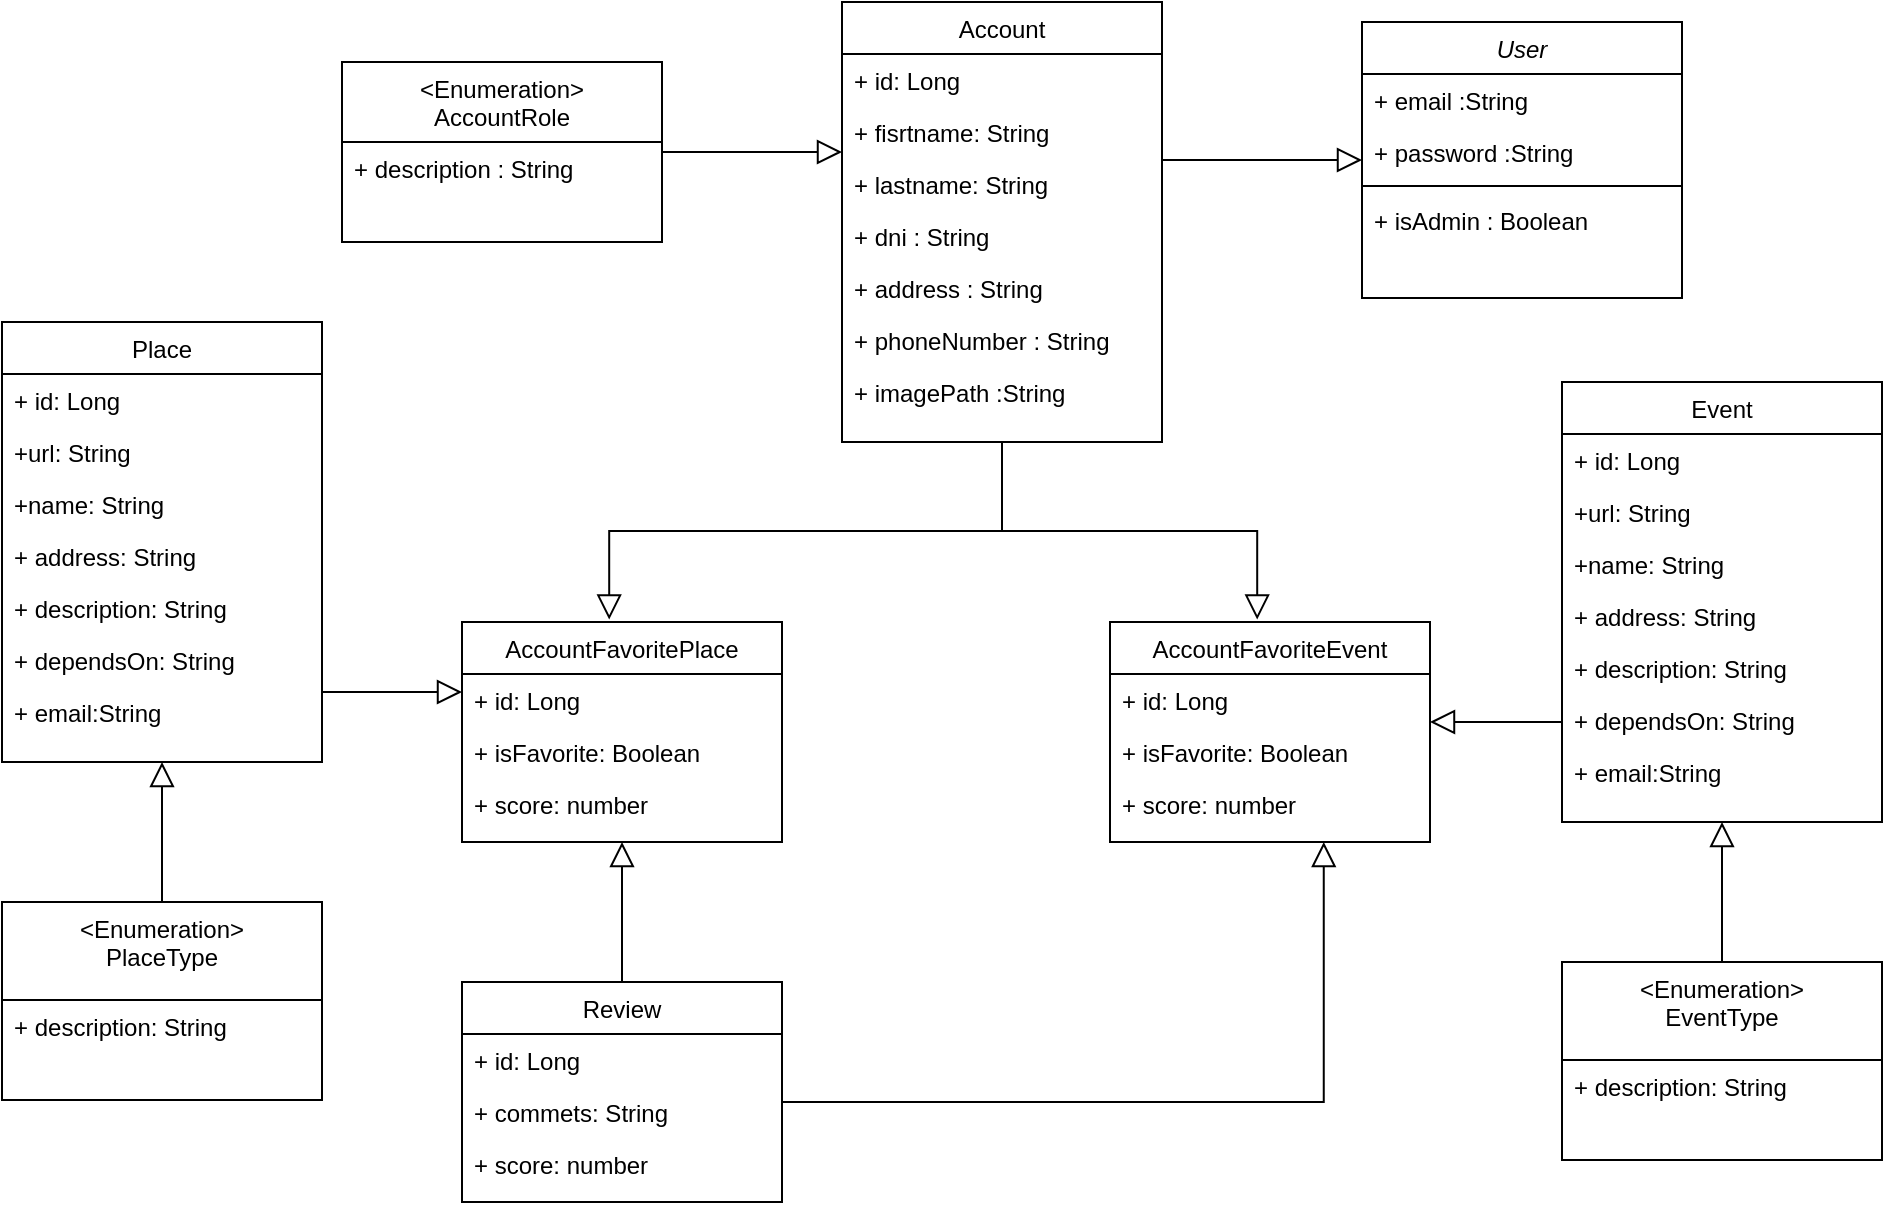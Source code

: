 <mxfile version="21.7.1" type="device">
  <diagram id="C5RBs43oDa-KdzZeNtuy" name="Page-1">
    <mxGraphModel dx="2069" dy="593" grid="1" gridSize="10" guides="1" tooltips="1" connect="1" arrows="1" fold="1" page="1" pageScale="1" pageWidth="827" pageHeight="1169" math="0" shadow="0">
      <root>
        <mxCell id="WIyWlLk6GJQsqaUBKTNV-0" />
        <mxCell id="WIyWlLk6GJQsqaUBKTNV-1" parent="WIyWlLk6GJQsqaUBKTNV-0" />
        <mxCell id="zkfFHV4jXpPFQw0GAbJ--0" value="User" style="swimlane;fontStyle=2;align=center;verticalAlign=top;childLayout=stackLayout;horizontal=1;startSize=26;horizontalStack=0;resizeParent=1;resizeLast=0;collapsible=1;marginBottom=0;rounded=0;shadow=0;strokeWidth=1;" parent="WIyWlLk6GJQsqaUBKTNV-1" vertex="1">
          <mxGeometry x="540" y="360" width="160" height="138" as="geometry">
            <mxRectangle x="230" y="140" width="160" height="26" as="alternateBounds" />
          </mxGeometry>
        </mxCell>
        <mxCell id="zkfFHV4jXpPFQw0GAbJ--1" value="+ email :String" style="text;align=left;verticalAlign=top;spacingLeft=4;spacingRight=4;overflow=hidden;rotatable=0;points=[[0,0.5],[1,0.5]];portConstraint=eastwest;" parent="zkfFHV4jXpPFQw0GAbJ--0" vertex="1">
          <mxGeometry y="26" width="160" height="26" as="geometry" />
        </mxCell>
        <mxCell id="zkfFHV4jXpPFQw0GAbJ--2" value="+ password :String" style="text;align=left;verticalAlign=top;spacingLeft=4;spacingRight=4;overflow=hidden;rotatable=0;points=[[0,0.5],[1,0.5]];portConstraint=eastwest;rounded=0;shadow=0;html=0;" parent="zkfFHV4jXpPFQw0GAbJ--0" vertex="1">
          <mxGeometry y="52" width="160" height="26" as="geometry" />
        </mxCell>
        <mxCell id="zkfFHV4jXpPFQw0GAbJ--4" value="" style="line;html=1;strokeWidth=1;align=left;verticalAlign=middle;spacingTop=-1;spacingLeft=3;spacingRight=3;rotatable=0;labelPosition=right;points=[];portConstraint=eastwest;" parent="zkfFHV4jXpPFQw0GAbJ--0" vertex="1">
          <mxGeometry y="78" width="160" height="8" as="geometry" />
        </mxCell>
        <mxCell id="zkfFHV4jXpPFQw0GAbJ--5" value="+ isAdmin : Boolean" style="text;align=left;verticalAlign=top;spacingLeft=4;spacingRight=4;overflow=hidden;rotatable=0;points=[[0,0.5],[1,0.5]];portConstraint=eastwest;" parent="zkfFHV4jXpPFQw0GAbJ--0" vertex="1">
          <mxGeometry y="86" width="160" height="26" as="geometry" />
        </mxCell>
        <mxCell id="zkfFHV4jXpPFQw0GAbJ--6" value="Account" style="swimlane;fontStyle=0;align=center;verticalAlign=top;childLayout=stackLayout;horizontal=1;startSize=26;horizontalStack=0;resizeParent=1;resizeLast=0;collapsible=1;marginBottom=0;rounded=0;shadow=0;strokeWidth=1;" parent="WIyWlLk6GJQsqaUBKTNV-1" vertex="1">
          <mxGeometry x="280" y="350" width="160" height="220" as="geometry">
            <mxRectangle x="130" y="380" width="160" height="26" as="alternateBounds" />
          </mxGeometry>
        </mxCell>
        <mxCell id="zkfFHV4jXpPFQw0GAbJ--7" value="+ id: Long" style="text;align=left;verticalAlign=top;spacingLeft=4;spacingRight=4;overflow=hidden;rotatable=0;points=[[0,0.5],[1,0.5]];portConstraint=eastwest;" parent="zkfFHV4jXpPFQw0GAbJ--6" vertex="1">
          <mxGeometry y="26" width="160" height="26" as="geometry" />
        </mxCell>
        <mxCell id="7tATwnDGZoLCw-uMUvrE-8" value="+ fisrtname: String" style="text;align=left;verticalAlign=top;spacingLeft=4;spacingRight=4;overflow=hidden;rotatable=0;points=[[0,0.5],[1,0.5]];portConstraint=eastwest;rounded=0;shadow=0;html=0;" parent="zkfFHV4jXpPFQw0GAbJ--6" vertex="1">
          <mxGeometry y="52" width="160" height="26" as="geometry" />
        </mxCell>
        <mxCell id="7tATwnDGZoLCw-uMUvrE-9" value="+ lastname: String" style="text;align=left;verticalAlign=top;spacingLeft=4;spacingRight=4;overflow=hidden;rotatable=0;points=[[0,0.5],[1,0.5]];portConstraint=eastwest;rounded=0;shadow=0;html=0;" parent="zkfFHV4jXpPFQw0GAbJ--6" vertex="1">
          <mxGeometry y="78" width="160" height="26" as="geometry" />
        </mxCell>
        <mxCell id="7tATwnDGZoLCw-uMUvrE-10" value="+ dni : String&#xa;&#xa;&#xa;&#xa;&#xa;&#xa;" style="text;align=left;verticalAlign=top;spacingLeft=4;spacingRight=4;overflow=hidden;rotatable=0;points=[[0,0.5],[1,0.5]];portConstraint=eastwest;rounded=0;shadow=0;html=0;" parent="zkfFHV4jXpPFQw0GAbJ--6" vertex="1">
          <mxGeometry y="104" width="160" height="26" as="geometry" />
        </mxCell>
        <mxCell id="7tATwnDGZoLCw-uMUvrE-11" value="+ address : String&#xa;&#xa;&#xa;&#xa;&#xa;&#xa;" style="text;align=left;verticalAlign=top;spacingLeft=4;spacingRight=4;overflow=hidden;rotatable=0;points=[[0,0.5],[1,0.5]];portConstraint=eastwest;rounded=0;shadow=0;html=0;" parent="zkfFHV4jXpPFQw0GAbJ--6" vertex="1">
          <mxGeometry y="130" width="160" height="26" as="geometry" />
        </mxCell>
        <mxCell id="7tATwnDGZoLCw-uMUvrE-12" value="+ phoneNumber : String&#xa;&#xa;&#xa;&#xa;&#xa;&#xa;" style="text;align=left;verticalAlign=top;spacingLeft=4;spacingRight=4;overflow=hidden;rotatable=0;points=[[0,0.5],[1,0.5]];portConstraint=eastwest;rounded=0;shadow=0;html=0;" parent="zkfFHV4jXpPFQw0GAbJ--6" vertex="1">
          <mxGeometry y="156" width="160" height="26" as="geometry" />
        </mxCell>
        <mxCell id="zkfFHV4jXpPFQw0GAbJ--8" value="+ imagePath :String&#xa;&#xa;&#xa;&#xa;&#xa;&#xa;" style="text;align=left;verticalAlign=top;spacingLeft=4;spacingRight=4;overflow=hidden;rotatable=0;points=[[0,0.5],[1,0.5]];portConstraint=eastwest;rounded=0;shadow=0;html=0;" parent="zkfFHV4jXpPFQw0GAbJ--6" vertex="1">
          <mxGeometry y="182" width="160" height="26" as="geometry" />
        </mxCell>
        <mxCell id="zkfFHV4jXpPFQw0GAbJ--12" value="" style="endArrow=block;endSize=10;endFill=0;shadow=0;strokeWidth=1;rounded=0;edgeStyle=elbowEdgeStyle;elbow=vertical;" parent="WIyWlLk6GJQsqaUBKTNV-1" source="zkfFHV4jXpPFQw0GAbJ--6" target="zkfFHV4jXpPFQw0GAbJ--0" edge="1">
          <mxGeometry width="160" relative="1" as="geometry">
            <mxPoint x="200" y="203" as="sourcePoint" />
            <mxPoint x="200" y="203" as="targetPoint" />
          </mxGeometry>
        </mxCell>
        <mxCell id="7tATwnDGZoLCw-uMUvrE-0" value="&lt;Enumeration&gt;&#xa;AccountRole" style="swimlane;fontStyle=0;align=center;verticalAlign=top;childLayout=stackLayout;horizontal=1;startSize=40;horizontalStack=0;resizeParent=1;resizeLast=0;collapsible=1;marginBottom=0;rounded=0;shadow=0;strokeWidth=1;" parent="WIyWlLk6GJQsqaUBKTNV-1" vertex="1">
          <mxGeometry x="30" y="380" width="160" height="90" as="geometry">
            <mxRectangle x="130" y="380" width="160" height="26" as="alternateBounds" />
          </mxGeometry>
        </mxCell>
        <mxCell id="7tATwnDGZoLCw-uMUvrE-1" value="+ description : String" style="text;align=left;verticalAlign=top;spacingLeft=4;spacingRight=4;overflow=hidden;rotatable=0;points=[[0,0.5],[1,0.5]];portConstraint=eastwest;" parent="7tATwnDGZoLCw-uMUvrE-0" vertex="1">
          <mxGeometry y="40" width="160" height="26" as="geometry" />
        </mxCell>
        <mxCell id="7tATwnDGZoLCw-uMUvrE-6" value="" style="endArrow=block;endSize=10;endFill=0;shadow=0;strokeWidth=1;rounded=0;edgeStyle=elbowEdgeStyle;elbow=vertical;" parent="WIyWlLk6GJQsqaUBKTNV-1" source="7tATwnDGZoLCw-uMUvrE-0" target="zkfFHV4jXpPFQw0GAbJ--6" edge="1">
          <mxGeometry width="160" relative="1" as="geometry">
            <mxPoint x="450" y="205" as="sourcePoint" />
            <mxPoint x="390" y="260" as="targetPoint" />
          </mxGeometry>
        </mxCell>
        <mxCell id="s2VFi7btBNgUpwKvan6q-0" value="AccountFavoriteEvent" style="swimlane;fontStyle=0;align=center;verticalAlign=top;childLayout=stackLayout;horizontal=1;startSize=26;horizontalStack=0;resizeParent=1;resizeLast=0;collapsible=1;marginBottom=0;rounded=0;shadow=0;strokeWidth=1;" vertex="1" parent="WIyWlLk6GJQsqaUBKTNV-1">
          <mxGeometry x="414" y="660" width="160" height="110" as="geometry">
            <mxRectangle x="130" y="380" width="160" height="26" as="alternateBounds" />
          </mxGeometry>
        </mxCell>
        <mxCell id="s2VFi7btBNgUpwKvan6q-1" value="+ id: Long" style="text;align=left;verticalAlign=top;spacingLeft=4;spacingRight=4;overflow=hidden;rotatable=0;points=[[0,0.5],[1,0.5]];portConstraint=eastwest;" vertex="1" parent="s2VFi7btBNgUpwKvan6q-0">
          <mxGeometry y="26" width="160" height="26" as="geometry" />
        </mxCell>
        <mxCell id="s2VFi7btBNgUpwKvan6q-2" value="+ isFavorite: Boolean" style="text;align=left;verticalAlign=top;spacingLeft=4;spacingRight=4;overflow=hidden;rotatable=0;points=[[0,0.5],[1,0.5]];portConstraint=eastwest;rounded=0;shadow=0;html=0;" vertex="1" parent="s2VFi7btBNgUpwKvan6q-0">
          <mxGeometry y="52" width="160" height="26" as="geometry" />
        </mxCell>
        <mxCell id="s2VFi7btBNgUpwKvan6q-3" value="+ score: number" style="text;align=left;verticalAlign=top;spacingLeft=4;spacingRight=4;overflow=hidden;rotatable=0;points=[[0,0.5],[1,0.5]];portConstraint=eastwest;rounded=0;shadow=0;html=0;" vertex="1" parent="s2VFi7btBNgUpwKvan6q-0">
          <mxGeometry y="78" width="160" height="26" as="geometry" />
        </mxCell>
        <mxCell id="s2VFi7btBNgUpwKvan6q-9" value="" style="endArrow=block;endSize=10;endFill=0;shadow=0;strokeWidth=1;rounded=0;edgeStyle=elbowEdgeStyle;elbow=vertical;entryX=0.46;entryY=-0.011;entryDx=0;entryDy=0;entryPerimeter=0;exitX=0.5;exitY=1;exitDx=0;exitDy=0;" edge="1" parent="WIyWlLk6GJQsqaUBKTNV-1" source="zkfFHV4jXpPFQw0GAbJ--6" target="s2VFi7btBNgUpwKvan6q-0">
          <mxGeometry width="160" relative="1" as="geometry">
            <mxPoint x="360" y="600" as="sourcePoint" />
            <mxPoint x="552.4" y="760" as="targetPoint" />
          </mxGeometry>
        </mxCell>
        <mxCell id="s2VFi7btBNgUpwKvan6q-10" value="Event" style="swimlane;fontStyle=0;align=center;verticalAlign=top;childLayout=stackLayout;horizontal=1;startSize=26;horizontalStack=0;resizeParent=1;resizeLast=0;collapsible=1;marginBottom=0;rounded=0;shadow=0;strokeWidth=1;" vertex="1" parent="WIyWlLk6GJQsqaUBKTNV-1">
          <mxGeometry x="640" y="540" width="160" height="220" as="geometry">
            <mxRectangle x="130" y="380" width="160" height="26" as="alternateBounds" />
          </mxGeometry>
        </mxCell>
        <mxCell id="s2VFi7btBNgUpwKvan6q-11" value="+ id: Long" style="text;align=left;verticalAlign=top;spacingLeft=4;spacingRight=4;overflow=hidden;rotatable=0;points=[[0,0.5],[1,0.5]];portConstraint=eastwest;" vertex="1" parent="s2VFi7btBNgUpwKvan6q-10">
          <mxGeometry y="26" width="160" height="26" as="geometry" />
        </mxCell>
        <mxCell id="s2VFi7btBNgUpwKvan6q-12" value="+url: String" style="text;align=left;verticalAlign=top;spacingLeft=4;spacingRight=4;overflow=hidden;rotatable=0;points=[[0,0.5],[1,0.5]];portConstraint=eastwest;rounded=0;shadow=0;html=0;" vertex="1" parent="s2VFi7btBNgUpwKvan6q-10">
          <mxGeometry y="52" width="160" height="26" as="geometry" />
        </mxCell>
        <mxCell id="s2VFi7btBNgUpwKvan6q-13" value="+name: String" style="text;align=left;verticalAlign=top;spacingLeft=4;spacingRight=4;overflow=hidden;rotatable=0;points=[[0,0.5],[1,0.5]];portConstraint=eastwest;rounded=0;shadow=0;html=0;" vertex="1" parent="s2VFi7btBNgUpwKvan6q-10">
          <mxGeometry y="78" width="160" height="26" as="geometry" />
        </mxCell>
        <mxCell id="s2VFi7btBNgUpwKvan6q-14" value="+ address: String&#xa;&#xa;&#xa;&#xa;&#xa;&#xa;" style="text;align=left;verticalAlign=top;spacingLeft=4;spacingRight=4;overflow=hidden;rotatable=0;points=[[0,0.5],[1,0.5]];portConstraint=eastwest;rounded=0;shadow=0;html=0;" vertex="1" parent="s2VFi7btBNgUpwKvan6q-10">
          <mxGeometry y="104" width="160" height="26" as="geometry" />
        </mxCell>
        <mxCell id="s2VFi7btBNgUpwKvan6q-15" value="+ description: String&#xa;&#xa;&#xa;&#xa;&#xa;&#xa;" style="text;align=left;verticalAlign=top;spacingLeft=4;spacingRight=4;overflow=hidden;rotatable=0;points=[[0,0.5],[1,0.5]];portConstraint=eastwest;rounded=0;shadow=0;html=0;" vertex="1" parent="s2VFi7btBNgUpwKvan6q-10">
          <mxGeometry y="130" width="160" height="26" as="geometry" />
        </mxCell>
        <mxCell id="s2VFi7btBNgUpwKvan6q-16" value="+ dependsOn: String&#xa;&#xa;&#xa;&#xa;&#xa;&#xa;" style="text;align=left;verticalAlign=top;spacingLeft=4;spacingRight=4;overflow=hidden;rotatable=0;points=[[0,0.5],[1,0.5]];portConstraint=eastwest;rounded=0;shadow=0;html=0;" vertex="1" parent="s2VFi7btBNgUpwKvan6q-10">
          <mxGeometry y="156" width="160" height="26" as="geometry" />
        </mxCell>
        <mxCell id="s2VFi7btBNgUpwKvan6q-17" value="+ email:String&#xa;&#xa;&#xa;&#xa;&#xa;&#xa;" style="text;align=left;verticalAlign=top;spacingLeft=4;spacingRight=4;overflow=hidden;rotatable=0;points=[[0,0.5],[1,0.5]];portConstraint=eastwest;rounded=0;shadow=0;html=0;" vertex="1" parent="s2VFi7btBNgUpwKvan6q-10">
          <mxGeometry y="182" width="160" height="26" as="geometry" />
        </mxCell>
        <mxCell id="s2VFi7btBNgUpwKvan6q-22" value="" style="endArrow=block;endSize=10;endFill=0;shadow=0;strokeWidth=1;rounded=0;edgeStyle=elbowEdgeStyle;elbow=vertical;" edge="1" parent="WIyWlLk6GJQsqaUBKTNV-1" source="s2VFi7btBNgUpwKvan6q-10" target="s2VFi7btBNgUpwKvan6q-0">
          <mxGeometry width="160" relative="1" as="geometry">
            <mxPoint x="620" y="530" as="sourcePoint" />
            <mxPoint x="794" y="618" as="targetPoint" />
          </mxGeometry>
        </mxCell>
        <mxCell id="s2VFi7btBNgUpwKvan6q-24" value="Review" style="swimlane;fontStyle=0;align=center;verticalAlign=top;childLayout=stackLayout;horizontal=1;startSize=26;horizontalStack=0;resizeParent=1;resizeLast=0;collapsible=1;marginBottom=0;rounded=0;shadow=0;strokeWidth=1;" vertex="1" parent="WIyWlLk6GJQsqaUBKTNV-1">
          <mxGeometry x="90" y="840" width="160" height="110" as="geometry">
            <mxRectangle x="130" y="380" width="160" height="26" as="alternateBounds" />
          </mxGeometry>
        </mxCell>
        <mxCell id="s2VFi7btBNgUpwKvan6q-25" value="+ id: Long" style="text;align=left;verticalAlign=top;spacingLeft=4;spacingRight=4;overflow=hidden;rotatable=0;points=[[0,0.5],[1,0.5]];portConstraint=eastwest;" vertex="1" parent="s2VFi7btBNgUpwKvan6q-24">
          <mxGeometry y="26" width="160" height="26" as="geometry" />
        </mxCell>
        <mxCell id="s2VFi7btBNgUpwKvan6q-26" value="+ commets: String" style="text;align=left;verticalAlign=top;spacingLeft=4;spacingRight=4;overflow=hidden;rotatable=0;points=[[0,0.5],[1,0.5]];portConstraint=eastwest;rounded=0;shadow=0;html=0;" vertex="1" parent="s2VFi7btBNgUpwKvan6q-24">
          <mxGeometry y="52" width="160" height="26" as="geometry" />
        </mxCell>
        <mxCell id="s2VFi7btBNgUpwKvan6q-27" value="+ score: number" style="text;align=left;verticalAlign=top;spacingLeft=4;spacingRight=4;overflow=hidden;rotatable=0;points=[[0,0.5],[1,0.5]];portConstraint=eastwest;rounded=0;shadow=0;html=0;" vertex="1" parent="s2VFi7btBNgUpwKvan6q-24">
          <mxGeometry y="78" width="160" height="26" as="geometry" />
        </mxCell>
        <mxCell id="s2VFi7btBNgUpwKvan6q-33" value="&lt;Enumeration&gt;&#xa;EventType" style="swimlane;fontStyle=0;align=center;verticalAlign=top;childLayout=stackLayout;horizontal=1;startSize=49;horizontalStack=0;resizeParent=1;resizeLast=0;collapsible=1;marginBottom=0;rounded=0;shadow=0;strokeWidth=1;" vertex="1" parent="WIyWlLk6GJQsqaUBKTNV-1">
          <mxGeometry x="640" y="830" width="160" height="99" as="geometry">
            <mxRectangle x="130" y="380" width="160" height="26" as="alternateBounds" />
          </mxGeometry>
        </mxCell>
        <mxCell id="s2VFi7btBNgUpwKvan6q-38" value="+ description: String&#xa;&#xa;&#xa;&#xa;&#xa;&#xa;" style="text;align=left;verticalAlign=top;spacingLeft=4;spacingRight=4;overflow=hidden;rotatable=0;points=[[0,0.5],[1,0.5]];portConstraint=eastwest;rounded=0;shadow=0;html=0;" vertex="1" parent="s2VFi7btBNgUpwKvan6q-33">
          <mxGeometry y="49" width="160" height="26" as="geometry" />
        </mxCell>
        <mxCell id="s2VFi7btBNgUpwKvan6q-41" value="" style="endArrow=block;endSize=10;endFill=0;shadow=0;strokeWidth=1;rounded=0;edgeStyle=elbowEdgeStyle;elbow=vertical;" edge="1" parent="WIyWlLk6GJQsqaUBKTNV-1" source="s2VFi7btBNgUpwKvan6q-33" target="s2VFi7btBNgUpwKvan6q-10">
          <mxGeometry width="160" relative="1" as="geometry">
            <mxPoint x="1120" y="760" as="sourcePoint" />
            <mxPoint x="970" y="760.04" as="targetPoint" />
          </mxGeometry>
        </mxCell>
        <mxCell id="s2VFi7btBNgUpwKvan6q-42" value="AccountFavoritePlace" style="swimlane;fontStyle=0;align=center;verticalAlign=top;childLayout=stackLayout;horizontal=1;startSize=26;horizontalStack=0;resizeParent=1;resizeLast=0;collapsible=1;marginBottom=0;rounded=0;shadow=0;strokeWidth=1;" vertex="1" parent="WIyWlLk6GJQsqaUBKTNV-1">
          <mxGeometry x="90" y="660" width="160" height="110" as="geometry">
            <mxRectangle x="130" y="380" width="160" height="26" as="alternateBounds" />
          </mxGeometry>
        </mxCell>
        <mxCell id="s2VFi7btBNgUpwKvan6q-43" value="+ id: Long" style="text;align=left;verticalAlign=top;spacingLeft=4;spacingRight=4;overflow=hidden;rotatable=0;points=[[0,0.5],[1,0.5]];portConstraint=eastwest;" vertex="1" parent="s2VFi7btBNgUpwKvan6q-42">
          <mxGeometry y="26" width="160" height="26" as="geometry" />
        </mxCell>
        <mxCell id="s2VFi7btBNgUpwKvan6q-44" value="+ isFavorite: Boolean" style="text;align=left;verticalAlign=top;spacingLeft=4;spacingRight=4;overflow=hidden;rotatable=0;points=[[0,0.5],[1,0.5]];portConstraint=eastwest;rounded=0;shadow=0;html=0;" vertex="1" parent="s2VFi7btBNgUpwKvan6q-42">
          <mxGeometry y="52" width="160" height="26" as="geometry" />
        </mxCell>
        <mxCell id="s2VFi7btBNgUpwKvan6q-45" value="+ score: number" style="text;align=left;verticalAlign=top;spacingLeft=4;spacingRight=4;overflow=hidden;rotatable=0;points=[[0,0.5],[1,0.5]];portConstraint=eastwest;rounded=0;shadow=0;html=0;" vertex="1" parent="s2VFi7btBNgUpwKvan6q-42">
          <mxGeometry y="78" width="160" height="26" as="geometry" />
        </mxCell>
        <mxCell id="s2VFi7btBNgUpwKvan6q-50" value="" style="endArrow=block;endSize=10;endFill=0;shadow=0;strokeWidth=1;rounded=0;edgeStyle=elbowEdgeStyle;elbow=vertical;entryX=0.46;entryY=-0.011;entryDx=0;entryDy=0;entryPerimeter=0;exitX=0.5;exitY=1;exitDx=0;exitDy=0;" edge="1" parent="WIyWlLk6GJQsqaUBKTNV-1" target="s2VFi7btBNgUpwKvan6q-42" source="zkfFHV4jXpPFQw0GAbJ--6">
          <mxGeometry width="160" relative="1" as="geometry">
            <mxPoint x="-10" y="570" as="sourcePoint" />
            <mxPoint x="182.4" y="760" as="targetPoint" />
          </mxGeometry>
        </mxCell>
        <mxCell id="s2VFi7btBNgUpwKvan6q-51" value="Place" style="swimlane;fontStyle=0;align=center;verticalAlign=top;childLayout=stackLayout;horizontal=1;startSize=26;horizontalStack=0;resizeParent=1;resizeLast=0;collapsible=1;marginBottom=0;rounded=0;shadow=0;strokeWidth=1;" vertex="1" parent="WIyWlLk6GJQsqaUBKTNV-1">
          <mxGeometry x="-140" y="510" width="160" height="220" as="geometry">
            <mxRectangle x="130" y="380" width="160" height="26" as="alternateBounds" />
          </mxGeometry>
        </mxCell>
        <mxCell id="s2VFi7btBNgUpwKvan6q-52" value="+ id: Long" style="text;align=left;verticalAlign=top;spacingLeft=4;spacingRight=4;overflow=hidden;rotatable=0;points=[[0,0.5],[1,0.5]];portConstraint=eastwest;" vertex="1" parent="s2VFi7btBNgUpwKvan6q-51">
          <mxGeometry y="26" width="160" height="26" as="geometry" />
        </mxCell>
        <mxCell id="s2VFi7btBNgUpwKvan6q-53" value="+url: String" style="text;align=left;verticalAlign=top;spacingLeft=4;spacingRight=4;overflow=hidden;rotatable=0;points=[[0,0.5],[1,0.5]];portConstraint=eastwest;rounded=0;shadow=0;html=0;" vertex="1" parent="s2VFi7btBNgUpwKvan6q-51">
          <mxGeometry y="52" width="160" height="26" as="geometry" />
        </mxCell>
        <mxCell id="s2VFi7btBNgUpwKvan6q-54" value="+name: String" style="text;align=left;verticalAlign=top;spacingLeft=4;spacingRight=4;overflow=hidden;rotatable=0;points=[[0,0.5],[1,0.5]];portConstraint=eastwest;rounded=0;shadow=0;html=0;" vertex="1" parent="s2VFi7btBNgUpwKvan6q-51">
          <mxGeometry y="78" width="160" height="26" as="geometry" />
        </mxCell>
        <mxCell id="s2VFi7btBNgUpwKvan6q-55" value="+ address: String&#xa;&#xa;&#xa;&#xa;&#xa;&#xa;" style="text;align=left;verticalAlign=top;spacingLeft=4;spacingRight=4;overflow=hidden;rotatable=0;points=[[0,0.5],[1,0.5]];portConstraint=eastwest;rounded=0;shadow=0;html=0;" vertex="1" parent="s2VFi7btBNgUpwKvan6q-51">
          <mxGeometry y="104" width="160" height="26" as="geometry" />
        </mxCell>
        <mxCell id="s2VFi7btBNgUpwKvan6q-56" value="+ description: String&#xa;&#xa;&#xa;&#xa;&#xa;&#xa;" style="text;align=left;verticalAlign=top;spacingLeft=4;spacingRight=4;overflow=hidden;rotatable=0;points=[[0,0.5],[1,0.5]];portConstraint=eastwest;rounded=0;shadow=0;html=0;" vertex="1" parent="s2VFi7btBNgUpwKvan6q-51">
          <mxGeometry y="130" width="160" height="26" as="geometry" />
        </mxCell>
        <mxCell id="s2VFi7btBNgUpwKvan6q-57" value="+ dependsOn: String&#xa;&#xa;&#xa;&#xa;&#xa;&#xa;" style="text;align=left;verticalAlign=top;spacingLeft=4;spacingRight=4;overflow=hidden;rotatable=0;points=[[0,0.5],[1,0.5]];portConstraint=eastwest;rounded=0;shadow=0;html=0;" vertex="1" parent="s2VFi7btBNgUpwKvan6q-51">
          <mxGeometry y="156" width="160" height="26" as="geometry" />
        </mxCell>
        <mxCell id="s2VFi7btBNgUpwKvan6q-58" value="+ email:String&#xa;&#xa;&#xa;&#xa;&#xa;&#xa;" style="text;align=left;verticalAlign=top;spacingLeft=4;spacingRight=4;overflow=hidden;rotatable=0;points=[[0,0.5],[1,0.5]];portConstraint=eastwest;rounded=0;shadow=0;html=0;" vertex="1" parent="s2VFi7btBNgUpwKvan6q-51">
          <mxGeometry y="182" width="160" height="26" as="geometry" />
        </mxCell>
        <mxCell id="s2VFi7btBNgUpwKvan6q-59" value="" style="endArrow=block;endSize=10;endFill=0;shadow=0;strokeWidth=1;rounded=0;edgeStyle=elbowEdgeStyle;elbow=vertical;" edge="1" parent="WIyWlLk6GJQsqaUBKTNV-1" source="s2VFi7btBNgUpwKvan6q-51" target="s2VFi7btBNgUpwKvan6q-42">
          <mxGeometry width="160" relative="1" as="geometry">
            <mxPoint x="-290" y="770" as="sourcePoint" />
            <mxPoint x="140" y="810" as="targetPoint" />
          </mxGeometry>
        </mxCell>
        <mxCell id="s2VFi7btBNgUpwKvan6q-60" value="&lt;Enumeration&gt;&#xa;PlaceType" style="swimlane;fontStyle=0;align=center;verticalAlign=top;childLayout=stackLayout;horizontal=1;startSize=49;horizontalStack=0;resizeParent=1;resizeLast=0;collapsible=1;marginBottom=0;rounded=0;shadow=0;strokeWidth=1;" vertex="1" parent="WIyWlLk6GJQsqaUBKTNV-1">
          <mxGeometry x="-140" y="800" width="160" height="99" as="geometry">
            <mxRectangle x="130" y="380" width="160" height="26" as="alternateBounds" />
          </mxGeometry>
        </mxCell>
        <mxCell id="s2VFi7btBNgUpwKvan6q-61" value="+ description: String&#xa;&#xa;&#xa;&#xa;&#xa;&#xa;" style="text;align=left;verticalAlign=top;spacingLeft=4;spacingRight=4;overflow=hidden;rotatable=0;points=[[0,0.5],[1,0.5]];portConstraint=eastwest;rounded=0;shadow=0;html=0;" vertex="1" parent="s2VFi7btBNgUpwKvan6q-60">
          <mxGeometry y="49" width="160" height="25" as="geometry" />
        </mxCell>
        <mxCell id="s2VFi7btBNgUpwKvan6q-62" value="" style="endArrow=block;endSize=10;endFill=0;shadow=0;strokeWidth=1;rounded=0;edgeStyle=elbowEdgeStyle;elbow=vertical;" edge="1" parent="WIyWlLk6GJQsqaUBKTNV-1" source="s2VFi7btBNgUpwKvan6q-60" target="s2VFi7btBNgUpwKvan6q-51">
          <mxGeometry width="160" relative="1" as="geometry">
            <mxPoint x="210" y="1000" as="sourcePoint" />
            <mxPoint x="60" y="1000.04" as="targetPoint" />
          </mxGeometry>
        </mxCell>
        <mxCell id="s2VFi7btBNgUpwKvan6q-68" value="" style="endArrow=block;endSize=10;endFill=0;shadow=0;strokeWidth=1;rounded=0;edgeStyle=elbowEdgeStyle;elbow=vertical;" edge="1" parent="WIyWlLk6GJQsqaUBKTNV-1" source="s2VFi7btBNgUpwKvan6q-24" target="s2VFi7btBNgUpwKvan6q-42">
          <mxGeometry width="160" relative="1" as="geometry">
            <mxPoint x="490" y="1030" as="sourcePoint" />
            <mxPoint x="230" y="790" as="targetPoint" />
          </mxGeometry>
        </mxCell>
        <mxCell id="s2VFi7btBNgUpwKvan6q-70" value="" style="endArrow=block;endSize=10;endFill=0;shadow=0;strokeWidth=1;rounded=0;edgeStyle=elbowEdgeStyle;elbow=vertical;" edge="1" parent="WIyWlLk6GJQsqaUBKTNV-1" source="s2VFi7btBNgUpwKvan6q-24" target="s2VFi7btBNgUpwKvan6q-0">
          <mxGeometry width="160" relative="1" as="geometry">
            <mxPoint x="414" y="968.05" as="sourcePoint" />
            <mxPoint x="650.88" y="820" as="targetPoint" />
            <Array as="points">
              <mxPoint x="520.88" y="900" />
            </Array>
          </mxGeometry>
        </mxCell>
      </root>
    </mxGraphModel>
  </diagram>
</mxfile>
